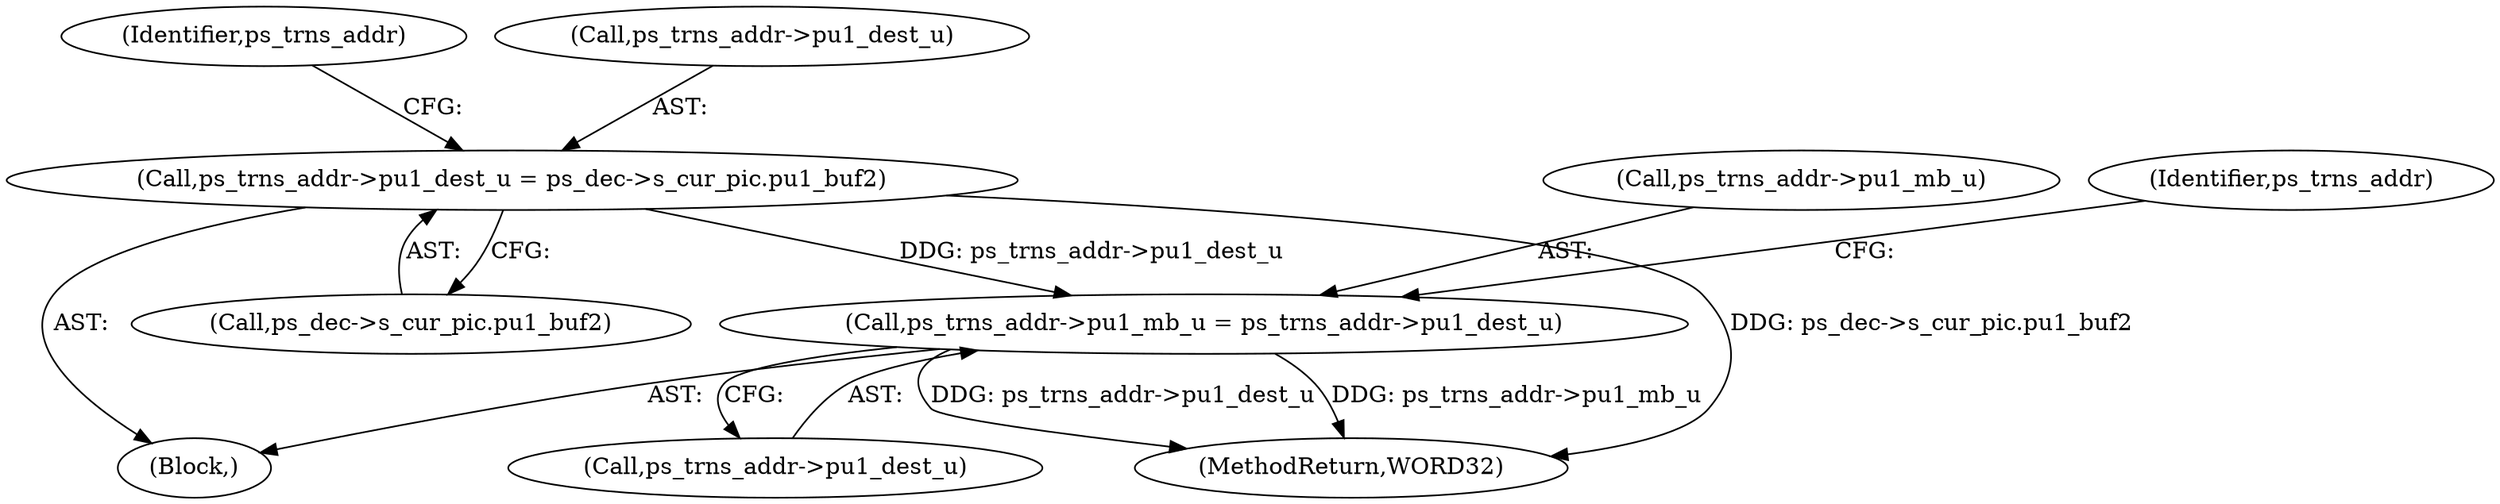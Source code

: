 digraph "0_Android_9a00f562a612d56e7b2b989d168647db900ba6cf_0@pointer" {
"1002176" [label="(Call,ps_trns_addr->pu1_dest_u = ps_dec->s_cur_pic.pu1_buf2)"];
"1002201" [label="(Call,ps_trns_addr->pu1_mb_u = ps_trns_addr->pu1_dest_u)"];
"1002568" [label="(MethodReturn,WORD32)"];
"1002202" [label="(Call,ps_trns_addr->pu1_mb_u)"];
"1002205" [label="(Call,ps_trns_addr->pu1_dest_u)"];
"1002176" [label="(Call,ps_trns_addr->pu1_dest_u = ps_dec->s_cur_pic.pu1_buf2)"];
"1002201" [label="(Call,ps_trns_addr->pu1_mb_u = ps_trns_addr->pu1_dest_u)"];
"1002180" [label="(Call,ps_dec->s_cur_pic.pu1_buf2)"];
"1002119" [label="(Block,)"];
"1002210" [label="(Identifier,ps_trns_addr)"];
"1002187" [label="(Identifier,ps_trns_addr)"];
"1002177" [label="(Call,ps_trns_addr->pu1_dest_u)"];
"1002176" -> "1002119"  [label="AST: "];
"1002176" -> "1002180"  [label="CFG: "];
"1002177" -> "1002176"  [label="AST: "];
"1002180" -> "1002176"  [label="AST: "];
"1002187" -> "1002176"  [label="CFG: "];
"1002176" -> "1002568"  [label="DDG: ps_dec->s_cur_pic.pu1_buf2"];
"1002176" -> "1002201"  [label="DDG: ps_trns_addr->pu1_dest_u"];
"1002201" -> "1002119"  [label="AST: "];
"1002201" -> "1002205"  [label="CFG: "];
"1002202" -> "1002201"  [label="AST: "];
"1002205" -> "1002201"  [label="AST: "];
"1002210" -> "1002201"  [label="CFG: "];
"1002201" -> "1002568"  [label="DDG: ps_trns_addr->pu1_dest_u"];
"1002201" -> "1002568"  [label="DDG: ps_trns_addr->pu1_mb_u"];
}
